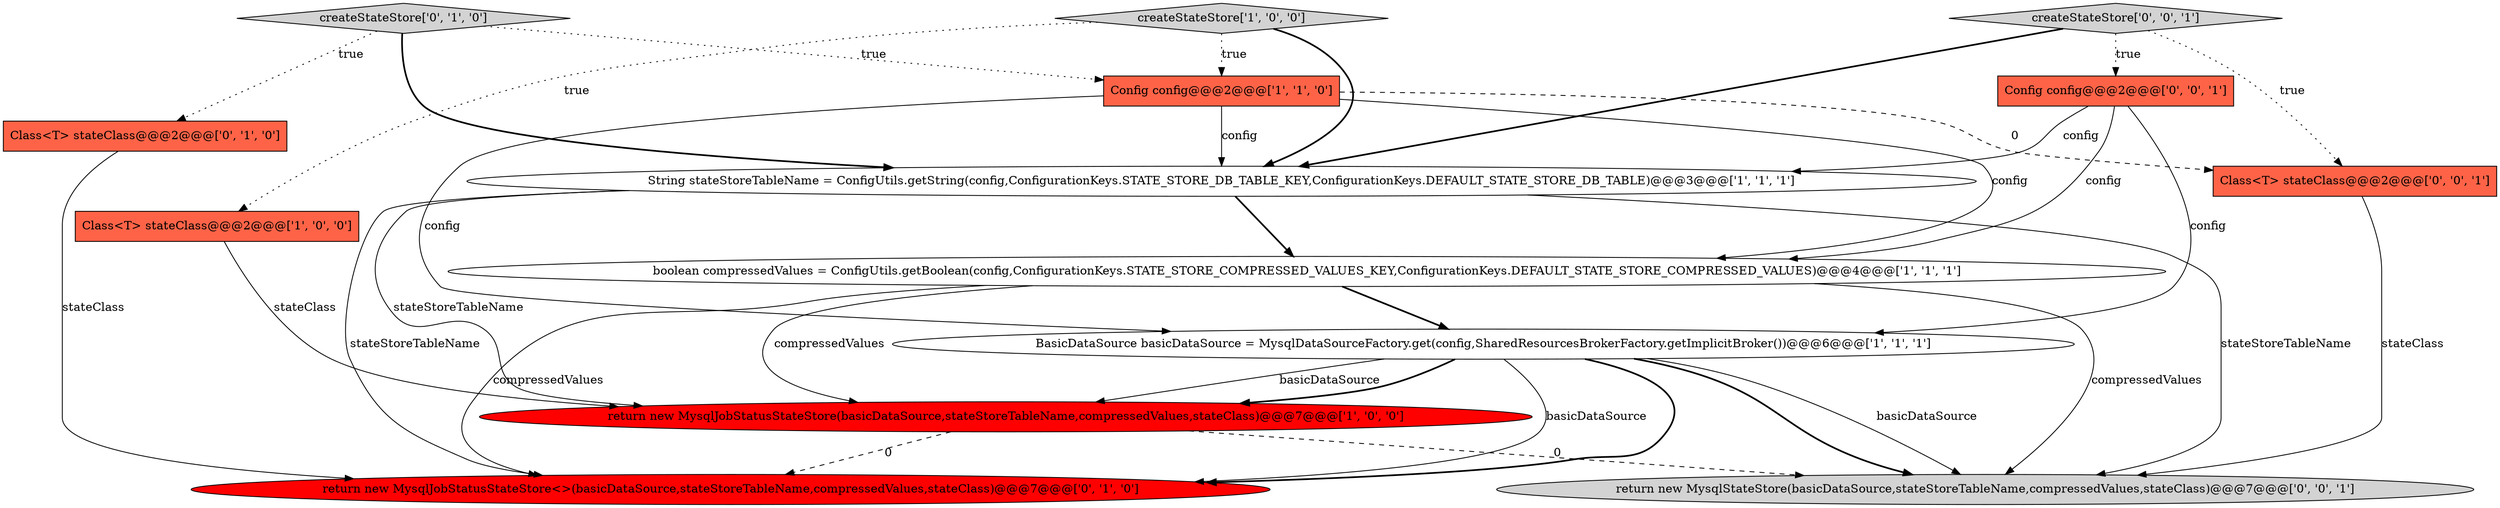digraph {
0 [style = filled, label = "boolean compressedValues = ConfigUtils.getBoolean(config,ConfigurationKeys.STATE_STORE_COMPRESSED_VALUES_KEY,ConfigurationKeys.DEFAULT_STATE_STORE_COMPRESSED_VALUES)@@@4@@@['1', '1', '1']", fillcolor = white, shape = ellipse image = "AAA0AAABBB1BBB"];
5 [style = filled, label = "Config config@@@2@@@['1', '1', '0']", fillcolor = tomato, shape = box image = "AAA0AAABBB1BBB"];
9 [style = filled, label = "return new MysqlJobStatusStateStore<>(basicDataSource,stateStoreTableName,compressedValues,stateClass)@@@7@@@['0', '1', '0']", fillcolor = red, shape = ellipse image = "AAA1AAABBB2BBB"];
13 [style = filled, label = "Class<T> stateClass@@@2@@@['0', '0', '1']", fillcolor = tomato, shape = box image = "AAA0AAABBB3BBB"];
10 [style = filled, label = "return new MysqlStateStore(basicDataSource,stateStoreTableName,compressedValues,stateClass)@@@7@@@['0', '0', '1']", fillcolor = lightgray, shape = ellipse image = "AAA0AAABBB3BBB"];
7 [style = filled, label = "Class<T> stateClass@@@2@@@['0', '1', '0']", fillcolor = tomato, shape = box image = "AAA0AAABBB2BBB"];
3 [style = filled, label = "createStateStore['1', '0', '0']", fillcolor = lightgray, shape = diamond image = "AAA0AAABBB1BBB"];
1 [style = filled, label = "Class<T> stateClass@@@2@@@['1', '0', '0']", fillcolor = tomato, shape = box image = "AAA0AAABBB1BBB"];
4 [style = filled, label = "BasicDataSource basicDataSource = MysqlDataSourceFactory.get(config,SharedResourcesBrokerFactory.getImplicitBroker())@@@6@@@['1', '1', '1']", fillcolor = white, shape = ellipse image = "AAA0AAABBB1BBB"];
8 [style = filled, label = "createStateStore['0', '1', '0']", fillcolor = lightgray, shape = diamond image = "AAA0AAABBB2BBB"];
11 [style = filled, label = "Config config@@@2@@@['0', '0', '1']", fillcolor = tomato, shape = box image = "AAA0AAABBB3BBB"];
12 [style = filled, label = "createStateStore['0', '0', '1']", fillcolor = lightgray, shape = diamond image = "AAA0AAABBB3BBB"];
6 [style = filled, label = "String stateStoreTableName = ConfigUtils.getString(config,ConfigurationKeys.STATE_STORE_DB_TABLE_KEY,ConfigurationKeys.DEFAULT_STATE_STORE_DB_TABLE)@@@3@@@['1', '1', '1']", fillcolor = white, shape = ellipse image = "AAA0AAABBB1BBB"];
2 [style = filled, label = "return new MysqlJobStatusStateStore(basicDataSource,stateStoreTableName,compressedValues,stateClass)@@@7@@@['1', '0', '0']", fillcolor = red, shape = ellipse image = "AAA1AAABBB1BBB"];
5->13 [style = dashed, label="0"];
4->9 [style = bold, label=""];
4->10 [style = bold, label=""];
4->2 [style = solid, label="basicDataSource"];
11->4 [style = solid, label="config"];
13->10 [style = solid, label="stateClass"];
0->2 [style = solid, label="compressedValues"];
6->10 [style = solid, label="stateStoreTableName"];
11->0 [style = solid, label="config"];
5->6 [style = solid, label="config"];
3->6 [style = bold, label=""];
8->7 [style = dotted, label="true"];
8->6 [style = bold, label=""];
6->0 [style = bold, label=""];
4->2 [style = bold, label=""];
6->9 [style = solid, label="stateStoreTableName"];
12->6 [style = bold, label=""];
1->2 [style = solid, label="stateClass"];
11->6 [style = solid, label="config"];
7->9 [style = solid, label="stateClass"];
2->10 [style = dashed, label="0"];
5->0 [style = solid, label="config"];
12->11 [style = dotted, label="true"];
0->10 [style = solid, label="compressedValues"];
4->10 [style = solid, label="basicDataSource"];
12->13 [style = dotted, label="true"];
3->5 [style = dotted, label="true"];
8->5 [style = dotted, label="true"];
0->4 [style = bold, label=""];
2->9 [style = dashed, label="0"];
5->4 [style = solid, label="config"];
6->2 [style = solid, label="stateStoreTableName"];
4->9 [style = solid, label="basicDataSource"];
0->9 [style = solid, label="compressedValues"];
3->1 [style = dotted, label="true"];
}
